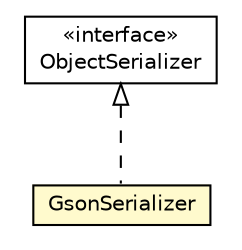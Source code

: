 #!/usr/local/bin/dot
#
# Class diagram 
# Generated by UMLGraph version R5_6_6-8-g8d7759 (http://www.umlgraph.org/)
#

digraph G {
	edge [fontname="Helvetica",fontsize=10,labelfontname="Helvetica",labelfontsize=10];
	node [fontname="Helvetica",fontsize=10,shape=plaintext];
	nodesep=0.25;
	ranksep=0.5;
	// org.dayatang.utils.ObjectSerializer
	c155 [label=<<table title="org.dayatang.utils.ObjectSerializer" border="0" cellborder="1" cellspacing="0" cellpadding="2" port="p" href="../ObjectSerializer.html">
		<tr><td><table border="0" cellspacing="0" cellpadding="1">
<tr><td align="center" balign="center"> &#171;interface&#187; </td></tr>
<tr><td align="center" balign="center"> ObjectSerializer </td></tr>
		</table></td></tr>
		</table>>, URL="../ObjectSerializer.html", fontname="Helvetica", fontcolor="black", fontsize=10.0];
	// org.dayatang.utils.serializer.GsonSerializer
	c166 [label=<<table title="org.dayatang.utils.serializer.GsonSerializer" border="0" cellborder="1" cellspacing="0" cellpadding="2" port="p" bgcolor="lemonChiffon" href="./GsonSerializer.html">
		<tr><td><table border="0" cellspacing="0" cellpadding="1">
<tr><td align="center" balign="center"> GsonSerializer </td></tr>
		</table></td></tr>
		</table>>, URL="./GsonSerializer.html", fontname="Helvetica", fontcolor="black", fontsize=10.0];
	//org.dayatang.utils.serializer.GsonSerializer implements org.dayatang.utils.ObjectSerializer
	c155:p -> c166:p [dir=back,arrowtail=empty,style=dashed];
}

